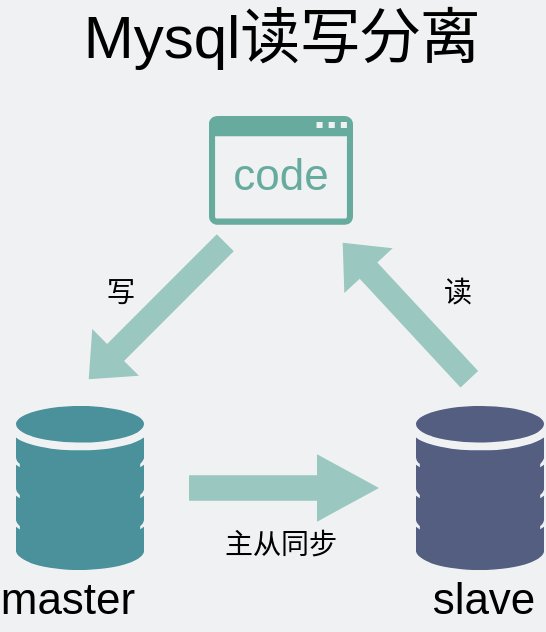 <mxfile version="16.6.2" type="github">
  <diagram id="3228e29e-7158-1315-38df-8450db1d8a1d" name="Page-1">
    <mxGraphModel dx="1623" dy="595" grid="0" gridSize="10" guides="1" tooltips="1" connect="1" arrows="1" fold="1" page="1" pageScale="1" pageWidth="600" pageHeight="350" background="#EFF1F3" math="0" shadow="0">
      <root>
        <mxCell id="0" />
        <mxCell id="1" parent="0" />
        <mxCell id="aH1-eks404bDhsACtXEq-4" value="&lt;span style=&quot;font-size: 30px&quot;&gt;Mysql读写分离&lt;/span&gt;" style="text;html=1;strokeColor=none;fillColor=none;align=center;verticalAlign=middle;whiteSpace=wrap;rounded=0;" parent="1" vertex="1">
          <mxGeometry x="185.5" y="366" width="234" height="28" as="geometry" />
        </mxCell>
        <mxCell id="aCwFtpsxkANIIiVJshyV-3" value="" style="sketch=0;html=1;aspect=fixed;strokeColor=none;shadow=0;align=center;verticalAlign=top;fillColor=#4A919B;shape=mxgraph.gcp2.database_2;strokeWidth=2;" vertex="1" parent="1">
          <mxGeometry x="170" y="564.95" width="64" height="82.05" as="geometry" />
        </mxCell>
        <mxCell id="aCwFtpsxkANIIiVJshyV-6" value="" style="sketch=0;pointerEvents=1;shadow=0;dashed=0;html=1;strokeColor=none;fillColor=#67AB9F;labelPosition=center;verticalLabelPosition=bottom;verticalAlign=top;outlineConnect=0;align=center;shape=mxgraph.office.concepts.application_generic;" vertex="1" parent="1">
          <mxGeometry x="266.5" y="420" width="72" height="54.34" as="geometry" />
        </mxCell>
        <mxCell id="aCwFtpsxkANIIiVJshyV-8" value="&lt;font style=&quot;font-size: 22px&quot;&gt;master&lt;/font&gt;" style="text;html=1;strokeColor=none;fillColor=none;align=center;verticalAlign=middle;whiteSpace=wrap;rounded=0;" vertex="1" parent="1">
          <mxGeometry x="166" y="647" width="60" height="30" as="geometry" />
        </mxCell>
        <mxCell id="aCwFtpsxkANIIiVJshyV-9" value="&lt;font style=&quot;font-size: 22px&quot;&gt;slave&lt;/font&gt;" style="text;html=1;strokeColor=none;fillColor=none;align=center;verticalAlign=middle;whiteSpace=wrap;rounded=0;" vertex="1" parent="1">
          <mxGeometry x="374" y="647" width="60" height="30" as="geometry" />
        </mxCell>
        <mxCell id="aCwFtpsxkANIIiVJshyV-10" value="" style="shape=flexArrow;endArrow=classic;html=1;rounded=0;fontSize=22;width=12.667;endSize=10;strokeColor=none;fillColor=#9AC7BF;" edge="1" parent="1">
          <mxGeometry width="50" height="50" relative="1" as="geometry">
            <mxPoint x="256" y="606" as="sourcePoint" />
            <mxPoint x="352" y="606" as="targetPoint" />
          </mxGeometry>
        </mxCell>
        <mxCell id="aCwFtpsxkANIIiVJshyV-11" value="&lt;font color=&quot;#67ab9f&quot;&gt;code&lt;/font&gt;" style="text;html=1;strokeColor=none;fillColor=none;align=center;verticalAlign=middle;whiteSpace=wrap;rounded=0;fontSize=22;" vertex="1" parent="1">
          <mxGeometry x="280" y="438" width="45" height="24" as="geometry" />
        </mxCell>
        <mxCell id="aCwFtpsxkANIIiVJshyV-12" value="&lt;font color=&quot;#000000&quot; style=&quot;font-size: 14px&quot;&gt;主从同步&lt;/font&gt;" style="text;html=1;strokeColor=none;fillColor=none;align=center;verticalAlign=middle;whiteSpace=wrap;rounded=0;fontSize=22;fontColor=#67AB9F;" vertex="1" parent="1">
          <mxGeometry x="251" y="614" width="103" height="35" as="geometry" />
        </mxCell>
        <mxCell id="aCwFtpsxkANIIiVJshyV-15" value="" style="shape=flexArrow;endArrow=none;startArrow=classic;html=1;rounded=0;fontSize=14;fontColor=#000000;strokeColor=none;fillColor=#9AC7BF;width=12;endSize=5.513;endFill=0;" edge="1" parent="1">
          <mxGeometry width="100" height="100" relative="1" as="geometry">
            <mxPoint x="206" y="552" as="sourcePoint" />
            <mxPoint x="275" y="483" as="targetPoint" />
          </mxGeometry>
        </mxCell>
        <mxCell id="aCwFtpsxkANIIiVJshyV-16" value="写" style="text;html=1;strokeColor=none;fillColor=none;align=center;verticalAlign=middle;whiteSpace=wrap;rounded=0;fontSize=14;fontColor=#000000;" vertex="1" parent="1">
          <mxGeometry x="204" y="496" width="37" height="23" as="geometry" />
        </mxCell>
        <mxCell id="aCwFtpsxkANIIiVJshyV-17" value="" style="shape=flexArrow;endArrow=none;startArrow=classic;html=1;rounded=0;fontSize=14;fontColor=#000000;strokeColor=none;fillColor=#9AC7BF;width=12;endSize=5.513;endFill=0;" edge="1" parent="1">
          <mxGeometry width="100" height="100" relative="1" as="geometry">
            <mxPoint x="333" y="483" as="sourcePoint" />
            <mxPoint x="397" y="552" as="targetPoint" />
          </mxGeometry>
        </mxCell>
        <mxCell id="aCwFtpsxkANIIiVJshyV-18" value="读" style="text;html=1;strokeColor=none;fillColor=none;align=center;verticalAlign=middle;whiteSpace=wrap;rounded=0;fontSize=14;fontColor=#000000;" vertex="1" parent="1">
          <mxGeometry x="370" y="496" width="42" height="24" as="geometry" />
        </mxCell>
        <mxCell id="aCwFtpsxkANIIiVJshyV-19" value="" style="sketch=0;html=1;aspect=fixed;strokeColor=none;shadow=0;align=center;verticalAlign=top;fillColor=#535E80;shape=mxgraph.gcp2.database_2;strokeWidth=2;" vertex="1" parent="1">
          <mxGeometry x="370" y="564.95" width="64" height="82.05" as="geometry" />
        </mxCell>
      </root>
    </mxGraphModel>
  </diagram>
</mxfile>
